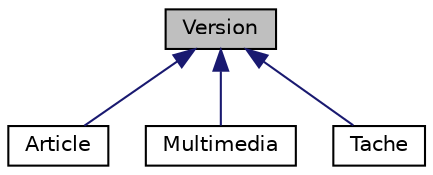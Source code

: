 digraph "Version"
{
  edge [fontname="Helvetica",fontsize="10",labelfontname="Helvetica",labelfontsize="10"];
  node [fontname="Helvetica",fontsize="10",shape=record];
  Node1 [label="Version",height=0.2,width=0.4,color="black", fillcolor="grey75", style="filled", fontcolor="black"];
  Node1 -> Node2 [dir="back",color="midnightblue",fontsize="10",style="solid"];
  Node2 [label="Article",height=0.2,width=0.4,color="black", fillcolor="white", style="filled",URL="$classArticle.html"];
  Node1 -> Node3 [dir="back",color="midnightblue",fontsize="10",style="solid"];
  Node3 [label="Multimedia",height=0.2,width=0.4,color="black", fillcolor="white", style="filled",URL="$classMultimedia.html"];
  Node1 -> Node4 [dir="back",color="midnightblue",fontsize="10",style="solid"];
  Node4 [label="Tache",height=0.2,width=0.4,color="black", fillcolor="white", style="filled",URL="$classTache.html"];
}
